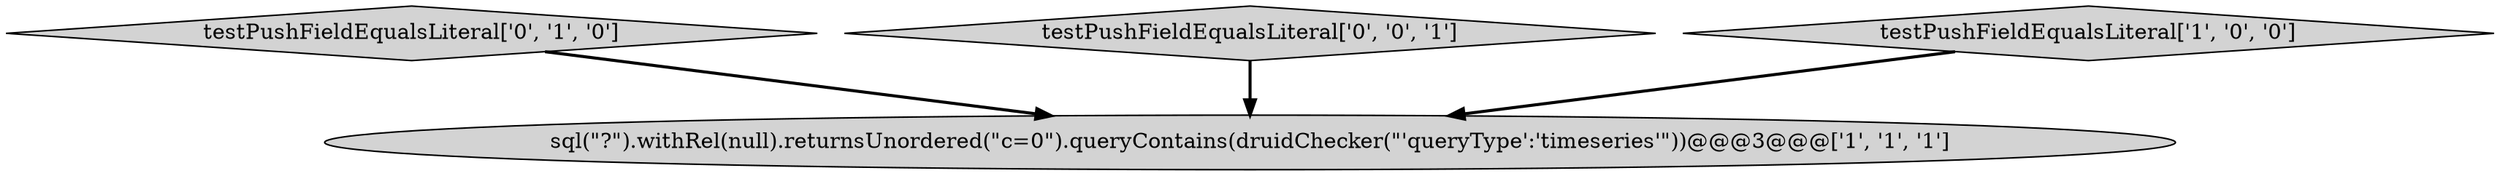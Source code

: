 digraph {
2 [style = filled, label = "testPushFieldEqualsLiteral['0', '1', '0']", fillcolor = lightgray, shape = diamond image = "AAA0AAABBB2BBB"];
3 [style = filled, label = "testPushFieldEqualsLiteral['0', '0', '1']", fillcolor = lightgray, shape = diamond image = "AAA0AAABBB3BBB"];
1 [style = filled, label = "sql(\"?\").withRel(null).returnsUnordered(\"c=0\").queryContains(druidChecker(\"'queryType':'timeseries'\"))@@@3@@@['1', '1', '1']", fillcolor = lightgray, shape = ellipse image = "AAA0AAABBB1BBB"];
0 [style = filled, label = "testPushFieldEqualsLiteral['1', '0', '0']", fillcolor = lightgray, shape = diamond image = "AAA0AAABBB1BBB"];
0->1 [style = bold, label=""];
2->1 [style = bold, label=""];
3->1 [style = bold, label=""];
}
